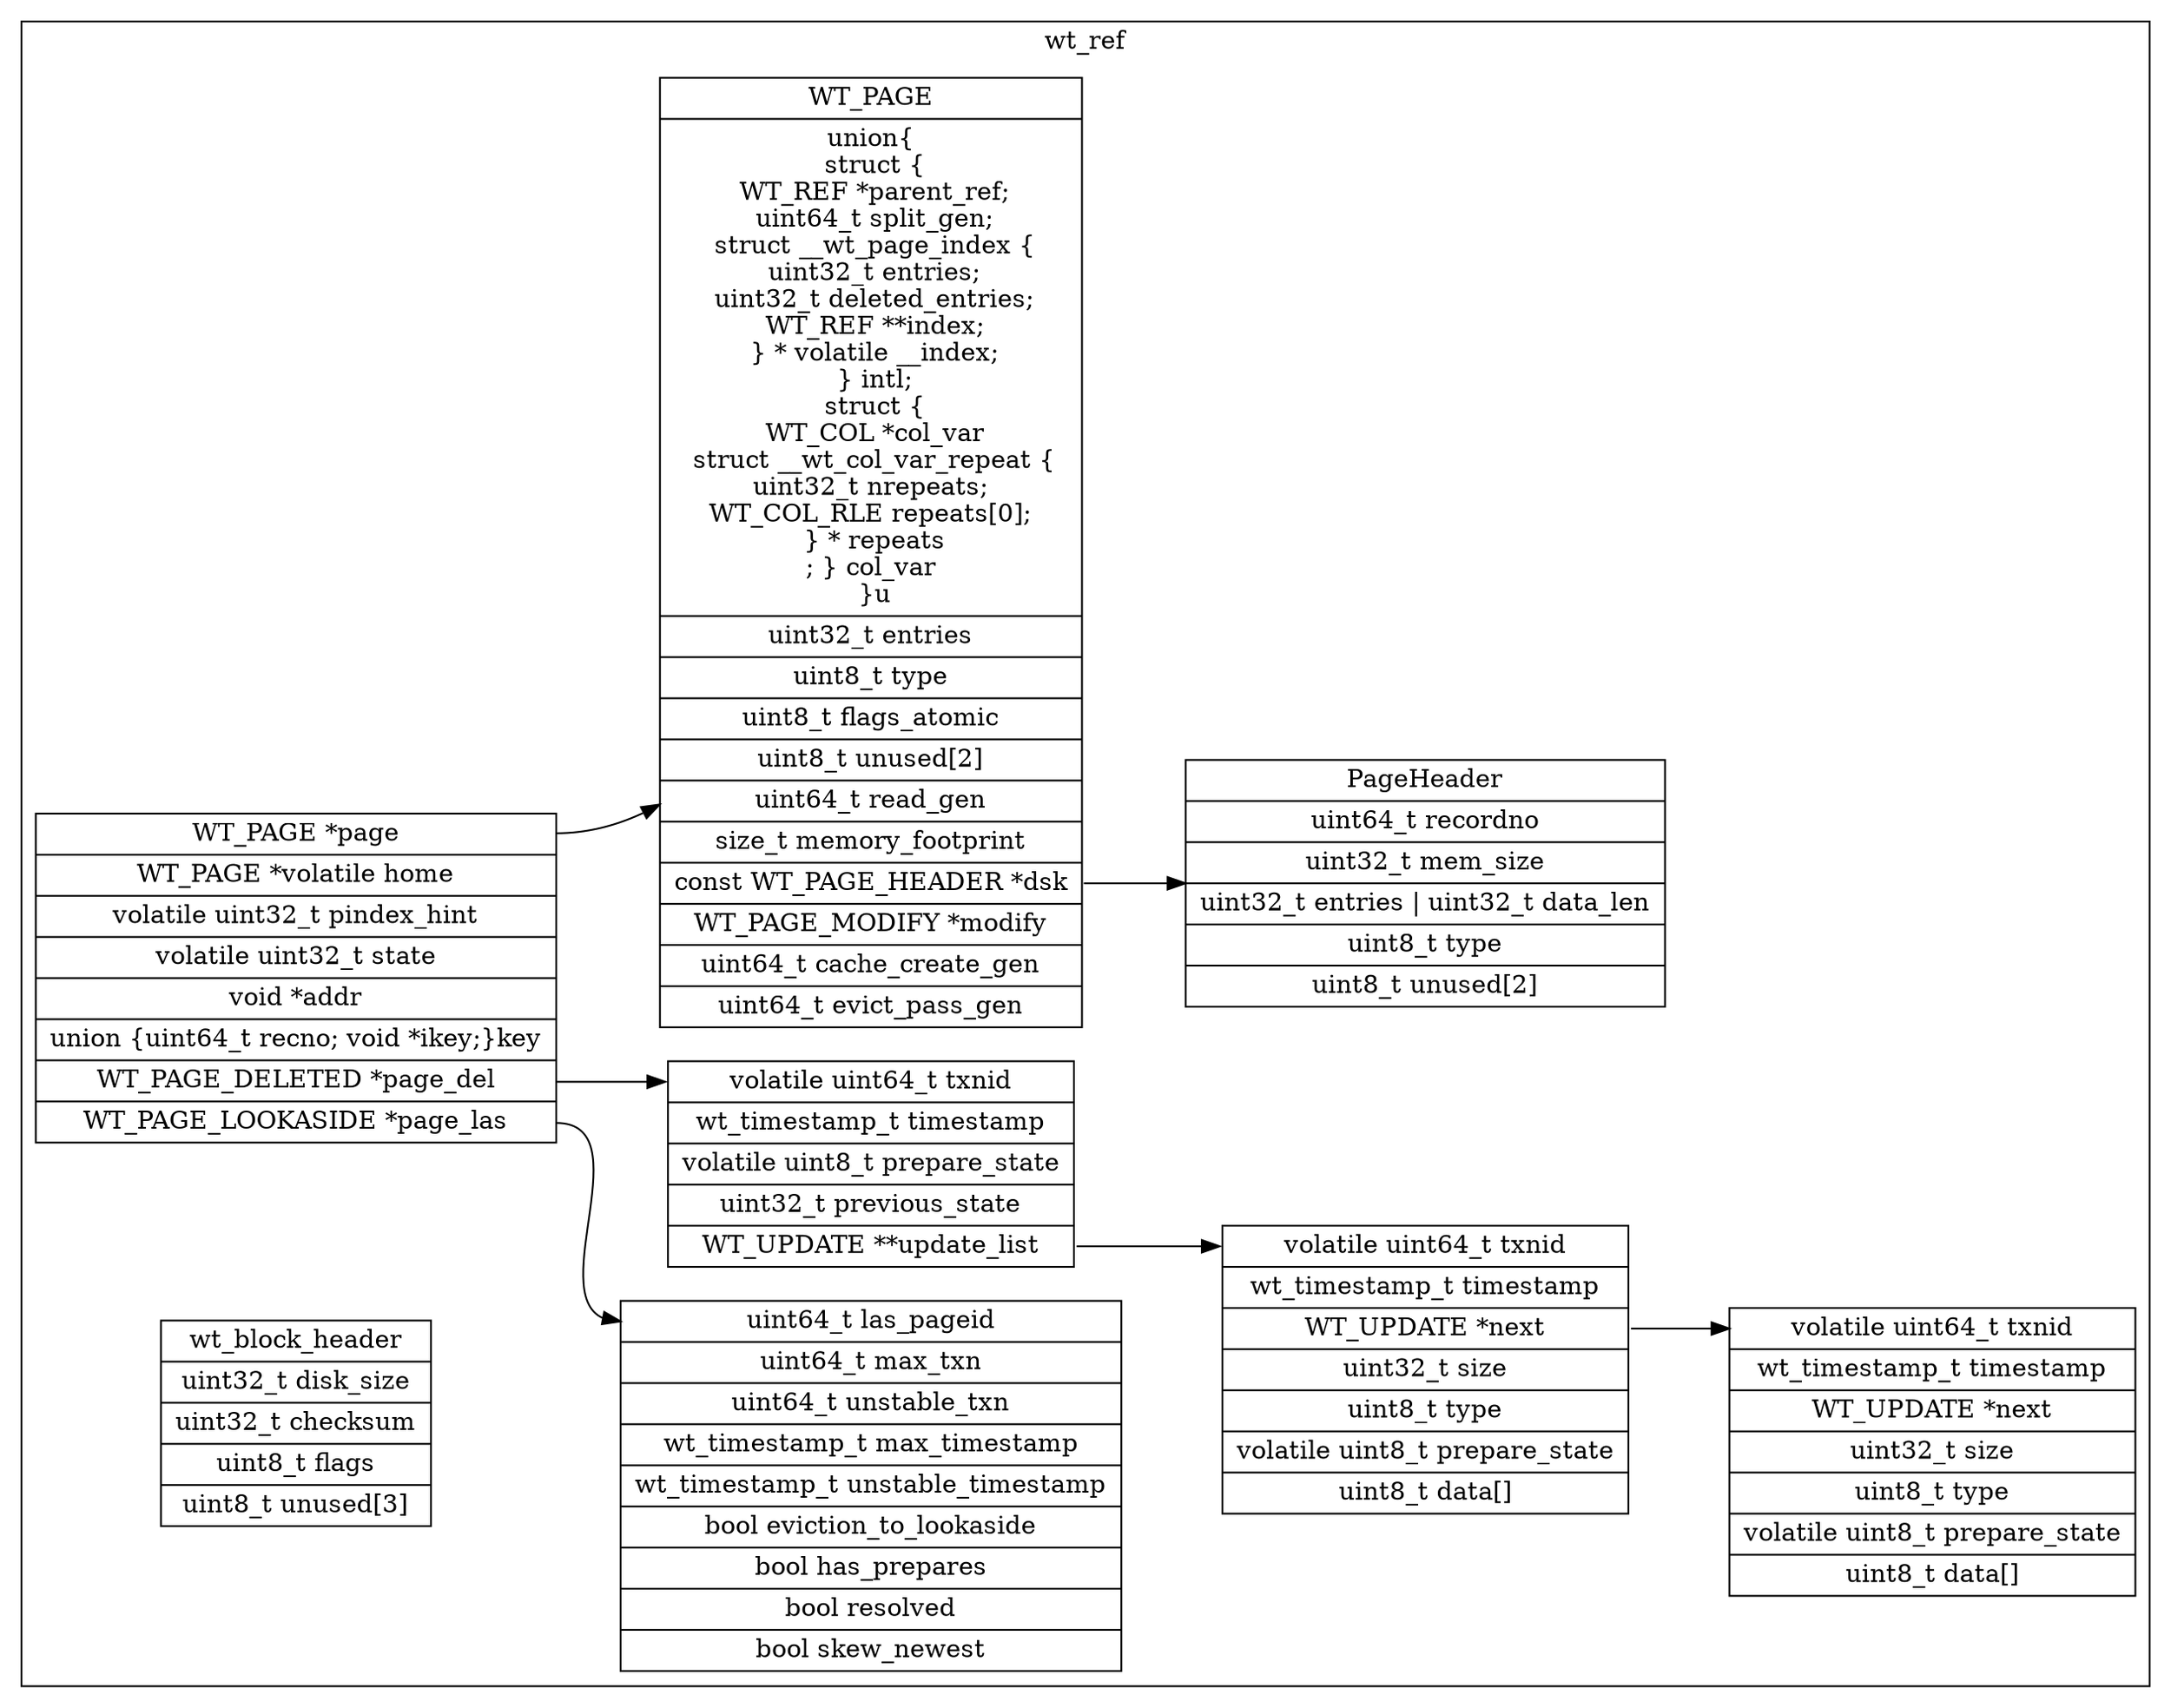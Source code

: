 digraph Page {
    rankdir=LR;
    subgraph cluster_wt_ref {
        node[shape=record]
        label="wt_ref"
        wt_page[label="WT_PAGE|union\{\n
         struct \{\n
            WT_REF *parent_ref;\n 
            uint64_t split_gen;\n
            struct __wt_page_index \{\n
                uint32_t entries;\n
                uint32_t deleted_entries;\n
                WT_REF **index;\n
            \} * volatile __index;\n 
        \} intl;\n 
         struct \{\n
            WT_COL *col_var\n
            struct __wt_col_var_repeat \{\n
                uint32_t nrepeats;     \n
                WT_COL_RLE repeats[0]; \n 
            \} * repeats\n;
        \} col_var\n
        \}u|
        uint32_t entries|
        uint8_t type|
        uint8_t flags_atomic|
        uint8_t unused[2]|
        uint64_t read_gen|
        size_t memory_footprint|
        <page_header> const WT_PAGE_HEADER *dsk| 
        WT_PAGE_MODIFY *modify|
        uint64_t cache_create_gen|
        uint64_t evict_pass_gen"
        ]
        wt_ref[label="<page> WT_PAGE *page| WT_PAGE *volatile home|volatile uint32_t pindex_hint|volatile uint32_t state|void *addr|union \{uint64_t recno; void *ikey;\}key|<delete> WT_PAGE_DELETED *page_del|<las> WT_PAGE_LOOKASIDE *page_las"];
        wt_update[label="<header> volatile uint64_t txnid|wt_timestamp_t timestamp|<next> WT_UPDATE *next|uint32_t size|uint8_t type|volatile uint8_t prepare_state|uint8_t data[]"];
        wt_update2[label="<header> volatile uint64_t txnid|wt_timestamp_t timestamp|<next> WT_UPDATE *next|uint32_t size|uint8_t type|volatile uint8_t prepare_state|uint8_t data[]"];
        wt_page_deleted[label="<header> volatile uint64_t txnid|wt_timestamp_t timestamp|volatile uint8_t prepare_state|uint32_t previous_state|<update_list> WT_UPDATE **update_list"];
        wt_page_lookaside[label="<header> uint64_t las_pageid|uint64_t max_txn|uint64_t unstable_txn|wt_timestamp_t max_timestamp|wt_timestamp_t unstable_timestamp|bool eviction_to_lookaside|bool has_prepares|bool resolved|bool skew_newest"]
        page_header[label="PageHeader|uint64_t recordno|uint32_t mem_size|uint32_t entries \| uint32_t data_len|uint8_t type|uint8_t unused[2]"];
        block_header[label="
            wt_block_header|uint32_t disk_size|
            uint32_t checksum|
            uint8_t flags|
            uint8_t unused[3]
        "]
        wt_update:next ->wt_update2:header;
        wt_page_deleted:update_list -> wt_update:header;
        wt_ref:delete -> wt_page_deleted:header;
        wt_ref:las -> wt_page_lookaside:header
        wt_ref:page -> wt_page
        wt_page:page_header -> page_header
    }
}
